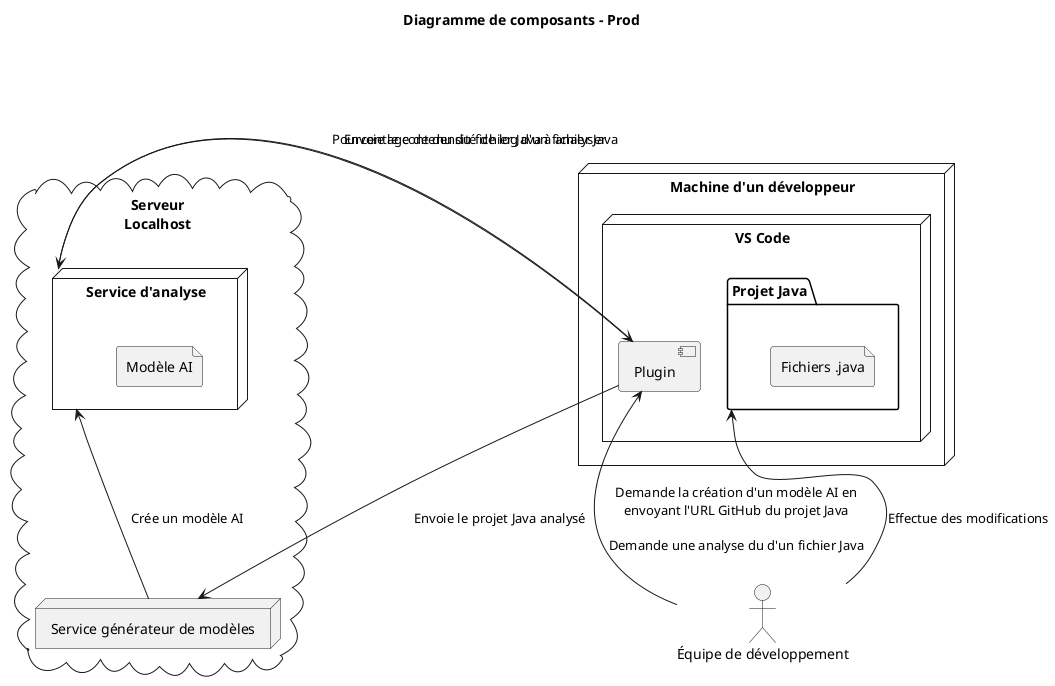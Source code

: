 @startuml

title Diagramme de composants - Prod

actor "Équipe de développement" as team

node "Machine d'un développeur" as machine {
    node "VS Code" as IDE {
        package "Projet Java" as project {
            file "Fichiers .java" as files
        }

        component "Plugin" as plugin
    }
}

cloud "Serveur\nLocalhost" as server {
    node "Service d'analyse" as serviceA {
        file "Modèle AI" as model
    }

    node "Service générateur de modèles" as serviceB
}

team -u-> plugin: "Demande la création d'un modèle AI en\nenvoyant l'URL GitHub du projet Java\n\nDemande une analyse du d'un fichier Java"
team -u-> project: "Effectue des modifications"
plugin -d-> serviceB: "Envoie le projet Java analysé"
serviceB -u-> serviceA: "Crée un modèle AI"
serviceA -r-> plugin: "Pourcentage de densité de log d'un fichier Java"
plugin -l-> serviceA: "Envoie le contenu du fichier Java à analyser"

@enduml